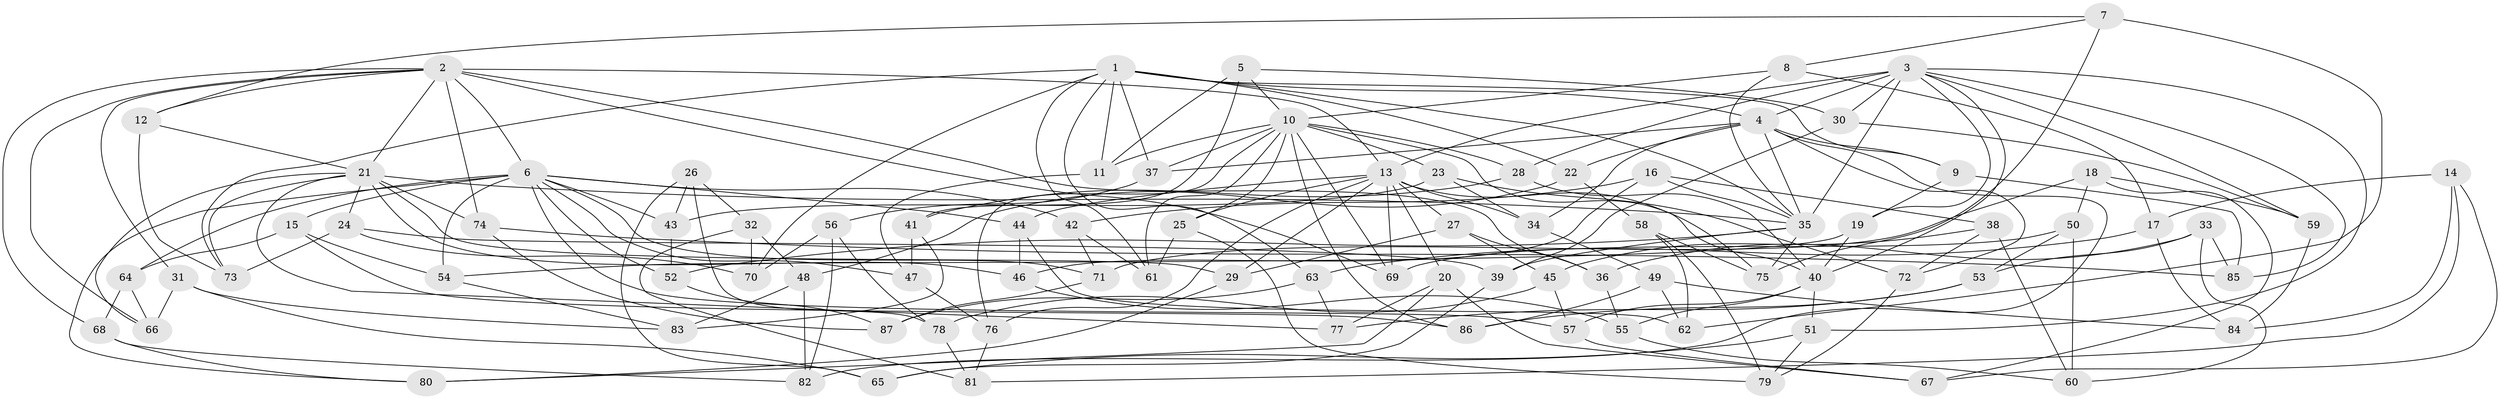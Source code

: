 // original degree distribution, {4: 1.0}
// Generated by graph-tools (version 1.1) at 2025/53/03/04/25 22:53:48]
// undirected, 87 vertices, 204 edges
graph export_dot {
  node [color=gray90,style=filled];
  1;
  2;
  3;
  4;
  5;
  6;
  7;
  8;
  9;
  10;
  11;
  12;
  13;
  14;
  15;
  16;
  17;
  18;
  19;
  20;
  21;
  22;
  23;
  24;
  25;
  26;
  27;
  28;
  29;
  30;
  31;
  32;
  33;
  34;
  35;
  36;
  37;
  38;
  39;
  40;
  41;
  42;
  43;
  44;
  45;
  46;
  47;
  48;
  49;
  50;
  51;
  52;
  53;
  54;
  55;
  56;
  57;
  58;
  59;
  60;
  61;
  62;
  63;
  64;
  65;
  66;
  67;
  68;
  69;
  70;
  71;
  72;
  73;
  74;
  75;
  76;
  77;
  78;
  79;
  80;
  81;
  82;
  83;
  84;
  85;
  86;
  87;
  1 -- 4 [weight=1.0];
  1 -- 9 [weight=1.0];
  1 -- 11 [weight=1.0];
  1 -- 22 [weight=1.0];
  1 -- 35 [weight=1.0];
  1 -- 37 [weight=1.0];
  1 -- 61 [weight=1.0];
  1 -- 63 [weight=1.0];
  1 -- 70 [weight=1.0];
  1 -- 73 [weight=1.0];
  2 -- 6 [weight=1.0];
  2 -- 12 [weight=1.0];
  2 -- 13 [weight=1.0];
  2 -- 21 [weight=1.0];
  2 -- 31 [weight=1.0];
  2 -- 36 [weight=1.0];
  2 -- 66 [weight=1.0];
  2 -- 68 [weight=1.0];
  2 -- 69 [weight=1.0];
  2 -- 74 [weight=1.0];
  3 -- 4 [weight=2.0];
  3 -- 13 [weight=1.0];
  3 -- 19 [weight=1.0];
  3 -- 28 [weight=1.0];
  3 -- 30 [weight=1.0];
  3 -- 35 [weight=2.0];
  3 -- 40 [weight=1.0];
  3 -- 51 [weight=1.0];
  3 -- 59 [weight=1.0];
  3 -- 85 [weight=1.0];
  4 -- 9 [weight=1.0];
  4 -- 22 [weight=1.0];
  4 -- 34 [weight=1.0];
  4 -- 35 [weight=1.0];
  4 -- 37 [weight=1.0];
  4 -- 72 [weight=1.0];
  4 -- 82 [weight=1.0];
  5 -- 10 [weight=1.0];
  5 -- 11 [weight=1.0];
  5 -- 30 [weight=1.0];
  5 -- 41 [weight=1.0];
  6 -- 15 [weight=1.0];
  6 -- 42 [weight=1.0];
  6 -- 43 [weight=1.0];
  6 -- 44 [weight=1.0];
  6 -- 47 [weight=1.0];
  6 -- 52 [weight=1.0];
  6 -- 54 [weight=1.0];
  6 -- 57 [weight=1.0];
  6 -- 64 [weight=1.0];
  6 -- 71 [weight=1.0];
  6 -- 80 [weight=1.0];
  7 -- 8 [weight=1.0];
  7 -- 12 [weight=1.0];
  7 -- 62 [weight=1.0];
  7 -- 75 [weight=1.0];
  8 -- 10 [weight=1.0];
  8 -- 17 [weight=1.0];
  8 -- 35 [weight=1.0];
  9 -- 19 [weight=1.0];
  9 -- 85 [weight=1.0];
  10 -- 11 [weight=1.0];
  10 -- 23 [weight=1.0];
  10 -- 25 [weight=1.0];
  10 -- 28 [weight=1.0];
  10 -- 37 [weight=1.0];
  10 -- 61 [weight=1.0];
  10 -- 69 [weight=1.0];
  10 -- 75 [weight=1.0];
  10 -- 76 [weight=1.0];
  10 -- 86 [weight=1.0];
  11 -- 47 [weight=1.0];
  12 -- 21 [weight=1.0];
  12 -- 73 [weight=1.0];
  13 -- 20 [weight=1.0];
  13 -- 25 [weight=1.0];
  13 -- 27 [weight=1.0];
  13 -- 29 [weight=1.0];
  13 -- 34 [weight=1.0];
  13 -- 40 [weight=2.0];
  13 -- 44 [weight=1.0];
  13 -- 69 [weight=1.0];
  13 -- 76 [weight=1.0];
  14 -- 17 [weight=1.0];
  14 -- 67 [weight=1.0];
  14 -- 81 [weight=1.0];
  14 -- 84 [weight=1.0];
  15 -- 54 [weight=1.0];
  15 -- 64 [weight=1.0];
  15 -- 86 [weight=1.0];
  16 -- 35 [weight=1.0];
  16 -- 38 [weight=1.0];
  16 -- 42 [weight=1.0];
  16 -- 46 [weight=1.0];
  17 -- 63 [weight=1.0];
  17 -- 84 [weight=1.0];
  18 -- 50 [weight=1.0];
  18 -- 59 [weight=1.0];
  18 -- 67 [weight=1.0];
  18 -- 71 [weight=1.0];
  19 -- 40 [weight=1.0];
  19 -- 54 [weight=1.0];
  20 -- 67 [weight=1.0];
  20 -- 77 [weight=1.0];
  20 -- 80 [weight=1.0];
  21 -- 24 [weight=1.0];
  21 -- 29 [weight=1.0];
  21 -- 35 [weight=1.0];
  21 -- 46 [weight=1.0];
  21 -- 66 [weight=1.0];
  21 -- 73 [weight=1.0];
  21 -- 74 [weight=1.0];
  21 -- 77 [weight=1.0];
  22 -- 48 [weight=1.0];
  22 -- 58 [weight=1.0];
  23 -- 34 [weight=1.0];
  23 -- 43 [weight=1.0];
  23 -- 72 [weight=1.0];
  24 -- 39 [weight=1.0];
  24 -- 70 [weight=1.0];
  24 -- 73 [weight=1.0];
  25 -- 61 [weight=1.0];
  25 -- 79 [weight=1.0];
  26 -- 32 [weight=1.0];
  26 -- 43 [weight=1.0];
  26 -- 65 [weight=1.0];
  26 -- 78 [weight=1.0];
  27 -- 29 [weight=1.0];
  27 -- 36 [weight=1.0];
  27 -- 45 [weight=1.0];
  28 -- 40 [weight=1.0];
  28 -- 41 [weight=1.0];
  29 -- 80 [weight=1.0];
  30 -- 39 [weight=1.0];
  30 -- 59 [weight=1.0];
  31 -- 65 [weight=1.0];
  31 -- 66 [weight=1.0];
  31 -- 83 [weight=1.0];
  32 -- 48 [weight=1.0];
  32 -- 70 [weight=1.0];
  32 -- 81 [weight=1.0];
  33 -- 36 [weight=1.0];
  33 -- 53 [weight=1.0];
  33 -- 60 [weight=1.0];
  33 -- 85 [weight=1.0];
  34 -- 49 [weight=1.0];
  35 -- 39 [weight=1.0];
  35 -- 52 [weight=1.0];
  35 -- 75 [weight=1.0];
  36 -- 55 [weight=1.0];
  37 -- 56 [weight=1.0];
  38 -- 45 [weight=1.0];
  38 -- 60 [weight=1.0];
  38 -- 72 [weight=1.0];
  39 -- 65 [weight=1.0];
  40 -- 51 [weight=1.0];
  40 -- 55 [weight=1.0];
  40 -- 57 [weight=1.0];
  41 -- 47 [weight=1.0];
  41 -- 83 [weight=1.0];
  42 -- 61 [weight=1.0];
  42 -- 71 [weight=1.0];
  43 -- 52 [weight=1.0];
  44 -- 46 [weight=1.0];
  44 -- 62 [weight=1.0];
  45 -- 57 [weight=1.0];
  45 -- 78 [weight=1.0];
  46 -- 55 [weight=1.0];
  47 -- 76 [weight=1.0];
  48 -- 82 [weight=1.0];
  48 -- 83 [weight=1.0];
  49 -- 62 [weight=1.0];
  49 -- 84 [weight=1.0];
  49 -- 86 [weight=1.0];
  50 -- 53 [weight=1.0];
  50 -- 60 [weight=1.0];
  50 -- 69 [weight=1.0];
  51 -- 65 [weight=1.0];
  51 -- 79 [weight=1.0];
  52 -- 87 [weight=1.0];
  53 -- 77 [weight=1.0];
  53 -- 86 [weight=1.0];
  54 -- 83 [weight=1.0];
  55 -- 60 [weight=1.0];
  56 -- 70 [weight=1.0];
  56 -- 78 [weight=1.0];
  56 -- 82 [weight=1.0];
  57 -- 67 [weight=1.0];
  58 -- 62 [weight=1.0];
  58 -- 75 [weight=1.0];
  58 -- 79 [weight=1.0];
  59 -- 84 [weight=1.0];
  63 -- 77 [weight=1.0];
  63 -- 87 [weight=1.0];
  64 -- 66 [weight=1.0];
  64 -- 68 [weight=1.0];
  68 -- 80 [weight=1.0];
  68 -- 82 [weight=1.0];
  71 -- 87 [weight=1.0];
  72 -- 79 [weight=1.0];
  74 -- 85 [weight=1.0];
  74 -- 87 [weight=1.0];
  76 -- 81 [weight=1.0];
  78 -- 81 [weight=1.0];
}
